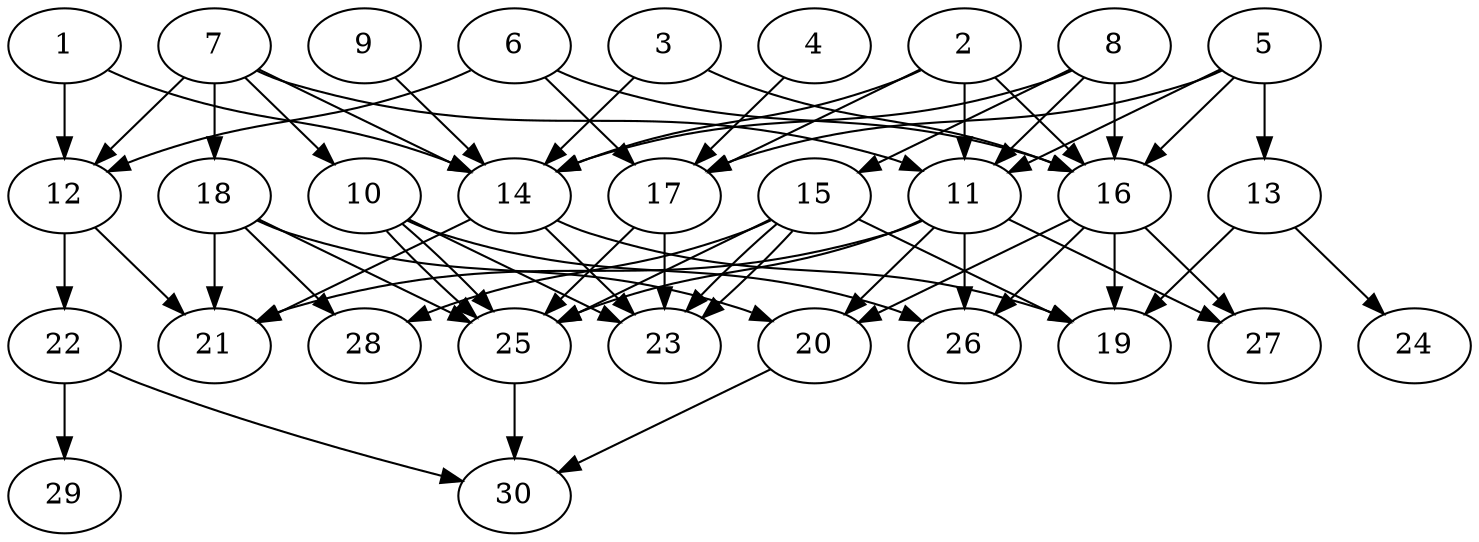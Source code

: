 // DAG automatically generated by daggen at Thu Oct  3 14:04:18 2019
// ./daggen --dot -n 30 --ccr 0.5 --fat 0.7 --regular 0.9 --density 0.7 --mindata 5242880 --maxdata 52428800 
digraph G {
  1 [size="71178240", alpha="0.16", expect_size="35589120"] 
  1 -> 12 [size ="35589120"]
  1 -> 14 [size ="35589120"]
  2 [size="63893504", alpha="0.10", expect_size="31946752"] 
  2 -> 11 [size ="31946752"]
  2 -> 14 [size ="31946752"]
  2 -> 16 [size ="31946752"]
  2 -> 17 [size ="31946752"]
  3 [size="57876480", alpha="0.04", expect_size="28938240"] 
  3 -> 14 [size ="28938240"]
  3 -> 16 [size ="28938240"]
  4 [size="68626432", alpha="0.14", expect_size="34313216"] 
  4 -> 17 [size ="34313216"]
  5 [size="73684992", alpha="0.12", expect_size="36842496"] 
  5 -> 11 [size ="36842496"]
  5 -> 13 [size ="36842496"]
  5 -> 16 [size ="36842496"]
  5 -> 17 [size ="36842496"]
  6 [size="79695872", alpha="0.06", expect_size="39847936"] 
  6 -> 12 [size ="39847936"]
  6 -> 16 [size ="39847936"]
  6 -> 17 [size ="39847936"]
  7 [size="26615808", alpha="0.10", expect_size="13307904"] 
  7 -> 10 [size ="13307904"]
  7 -> 11 [size ="13307904"]
  7 -> 12 [size ="13307904"]
  7 -> 14 [size ="13307904"]
  7 -> 18 [size ="13307904"]
  8 [size="32126976", alpha="0.15", expect_size="16063488"] 
  8 -> 11 [size ="16063488"]
  8 -> 14 [size ="16063488"]
  8 -> 15 [size ="16063488"]
  8 -> 16 [size ="16063488"]
  9 [size="24227840", alpha="0.10", expect_size="12113920"] 
  9 -> 14 [size ="12113920"]
  10 [size="63467520", alpha="0.04", expect_size="31733760"] 
  10 -> 23 [size ="31733760"]
  10 -> 25 [size ="31733760"]
  10 -> 25 [size ="31733760"]
  10 -> 26 [size ="31733760"]
  11 [size="58101760", alpha="0.13", expect_size="29050880"] 
  11 -> 20 [size ="29050880"]
  11 -> 21 [size ="29050880"]
  11 -> 25 [size ="29050880"]
  11 -> 26 [size ="29050880"]
  11 -> 27 [size ="29050880"]
  12 [size="40773632", alpha="0.02", expect_size="20386816"] 
  12 -> 21 [size ="20386816"]
  12 -> 22 [size ="20386816"]
  13 [size="86999040", alpha="0.14", expect_size="43499520"] 
  13 -> 19 [size ="43499520"]
  13 -> 24 [size ="43499520"]
  14 [size="103696384", alpha="0.03", expect_size="51848192"] 
  14 -> 19 [size ="51848192"]
  14 -> 21 [size ="51848192"]
  14 -> 23 [size ="51848192"]
  15 [size="74946560", alpha="0.01", expect_size="37473280"] 
  15 -> 19 [size ="37473280"]
  15 -> 23 [size ="37473280"]
  15 -> 23 [size ="37473280"]
  15 -> 25 [size ="37473280"]
  15 -> 28 [size ="37473280"]
  16 [size="38211584", alpha="0.17", expect_size="19105792"] 
  16 -> 19 [size ="19105792"]
  16 -> 20 [size ="19105792"]
  16 -> 26 [size ="19105792"]
  16 -> 27 [size ="19105792"]
  17 [size="68061184", alpha="0.13", expect_size="34030592"] 
  17 -> 23 [size ="34030592"]
  17 -> 25 [size ="34030592"]
  18 [size="19109888", alpha="0.01", expect_size="9554944"] 
  18 -> 20 [size ="9554944"]
  18 -> 21 [size ="9554944"]
  18 -> 25 [size ="9554944"]
  18 -> 28 [size ="9554944"]
  19 [size="90396672", alpha="0.20", expect_size="45198336"] 
  20 [size="43364352", alpha="0.02", expect_size="21682176"] 
  20 -> 30 [size ="21682176"]
  21 [size="61216768", alpha="0.18", expect_size="30608384"] 
  22 [size="30205952", alpha="0.05", expect_size="15102976"] 
  22 -> 29 [size ="15102976"]
  22 -> 30 [size ="15102976"]
  23 [size="40824832", alpha="0.02", expect_size="20412416"] 
  24 [size="12808192", alpha="0.12", expect_size="6404096"] 
  25 [size="27013120", alpha="0.14", expect_size="13506560"] 
  25 -> 30 [size ="13506560"]
  26 [size="32243712", alpha="0.12", expect_size="16121856"] 
  27 [size="16318464", alpha="0.13", expect_size="8159232"] 
  28 [size="78667776", alpha="0.18", expect_size="39333888"] 
  29 [size="83349504", alpha="0.06", expect_size="41674752"] 
  30 [size="81238016", alpha="0.06", expect_size="40619008"] 
}
